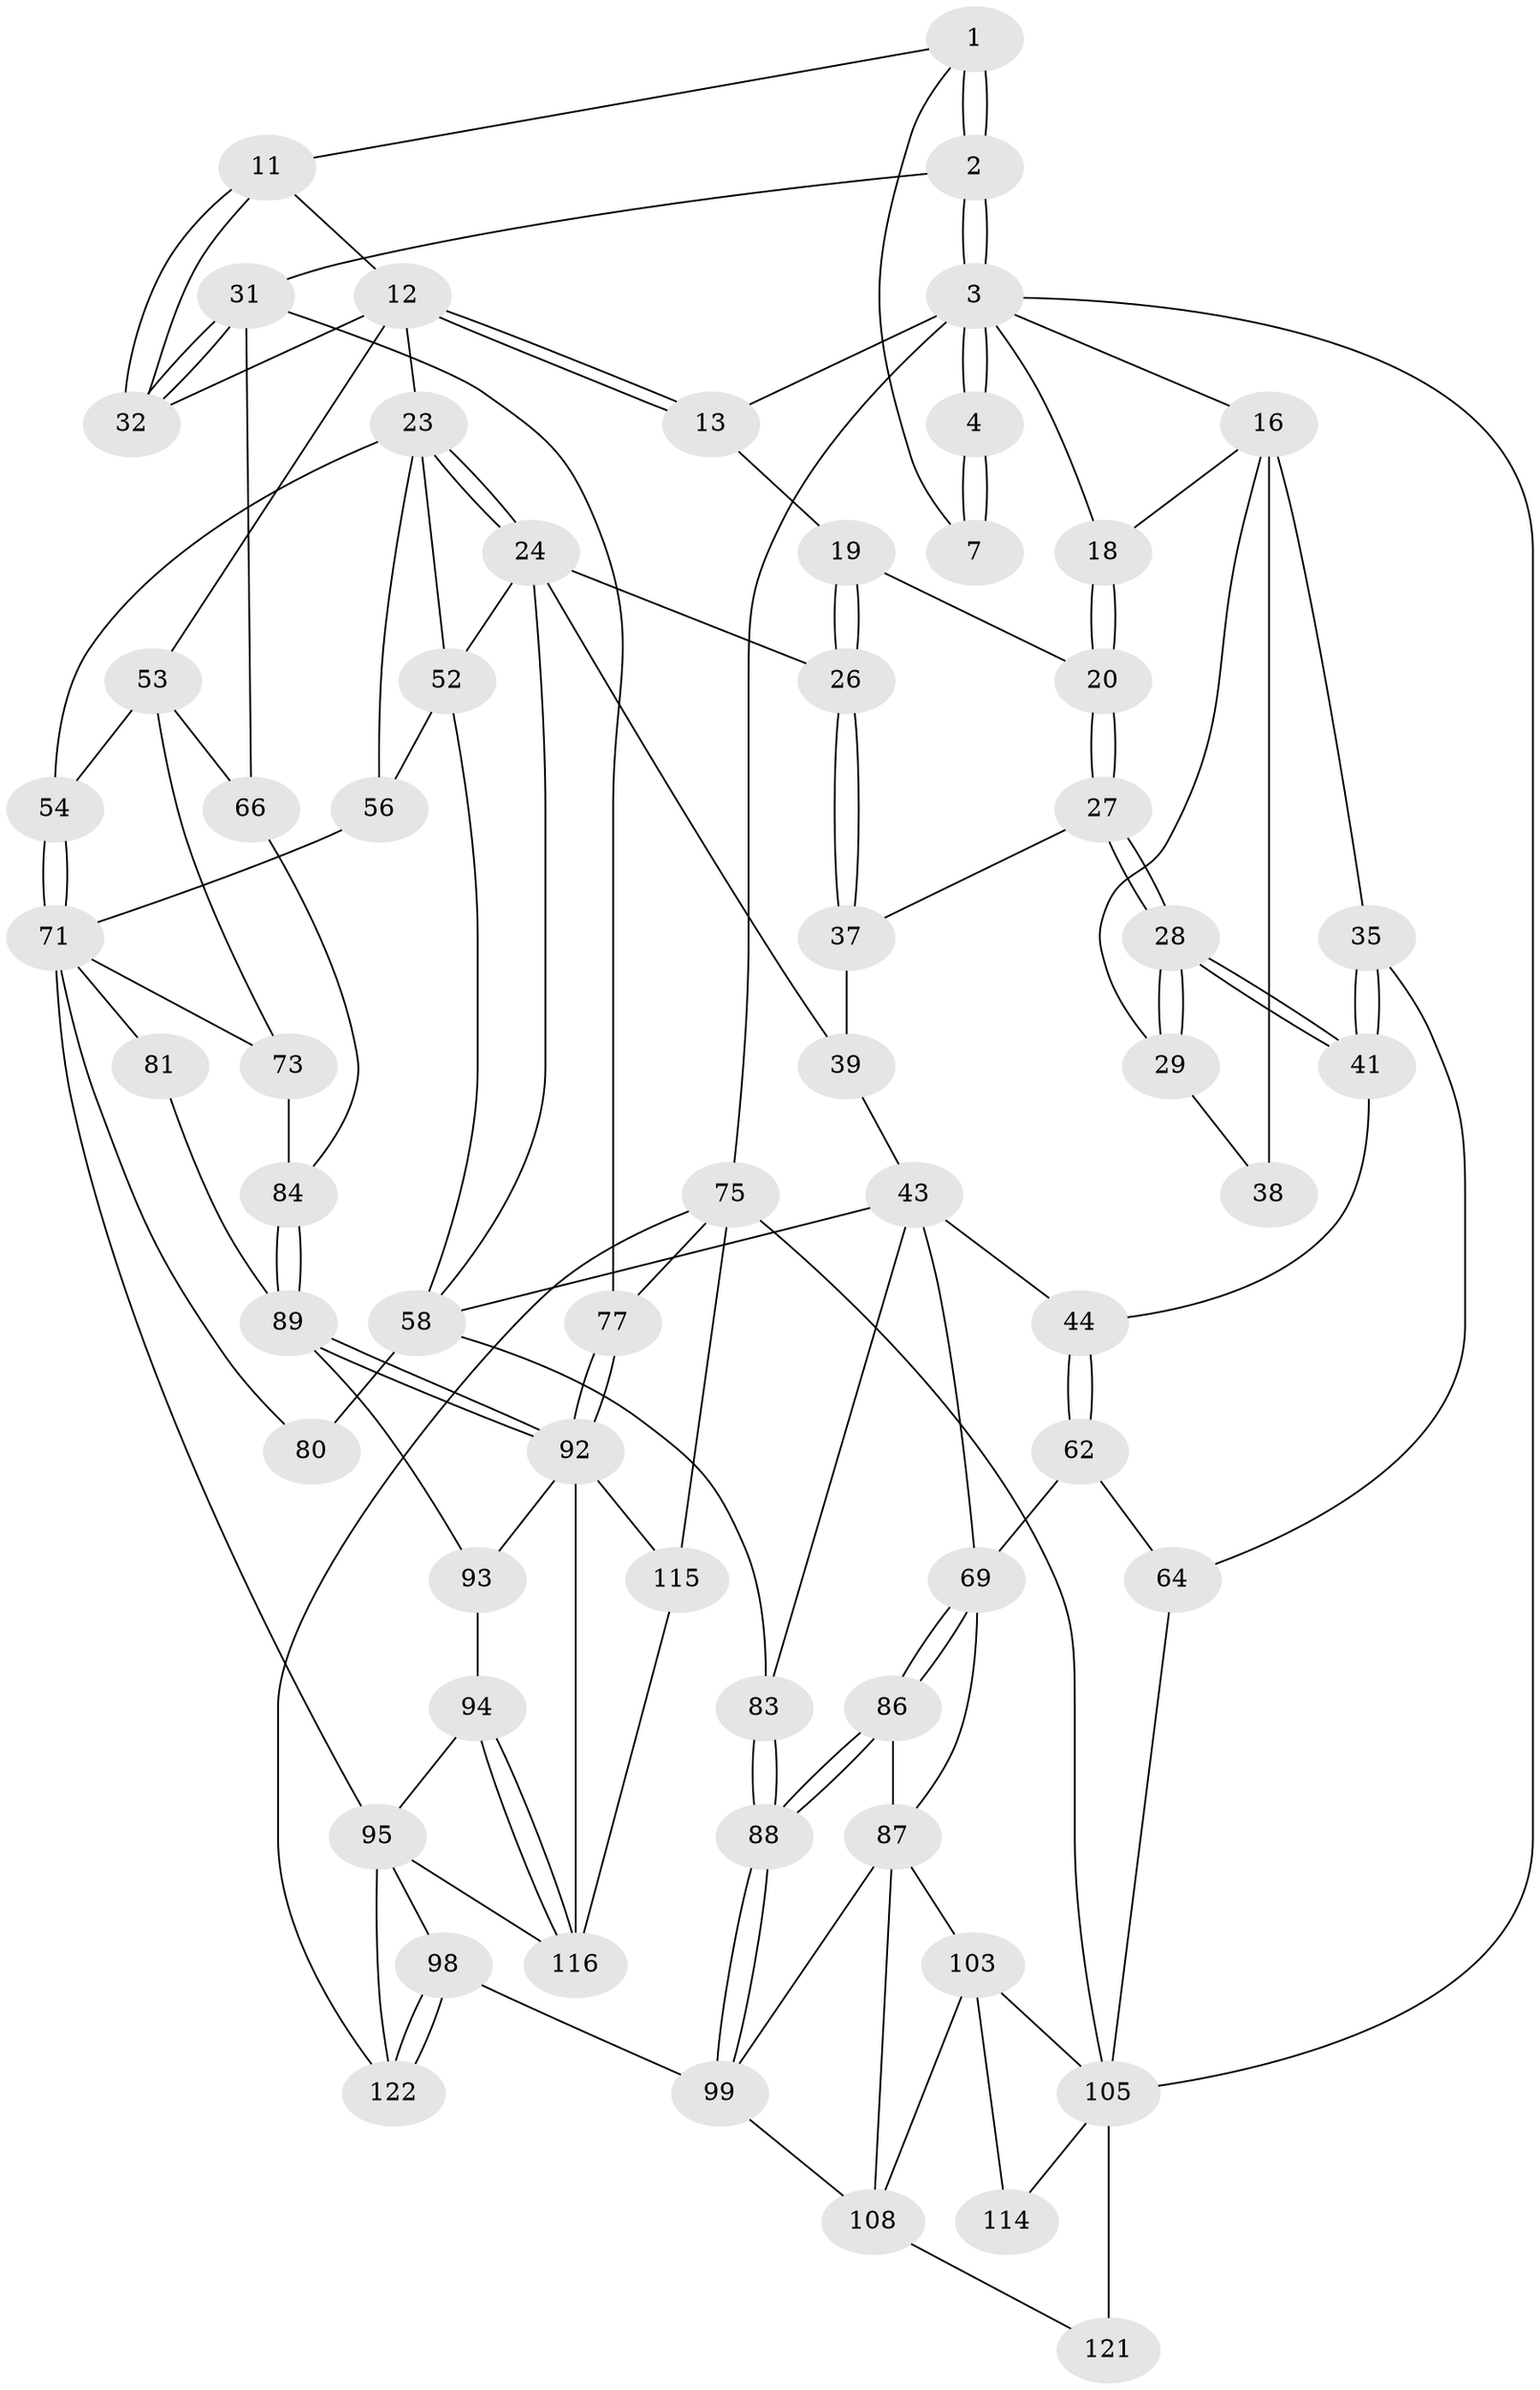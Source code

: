 // original degree distribution, {3: 0.016129032258064516, 5: 0.46774193548387094, 6: 0.25, 4: 0.2661290322580645}
// Generated by graph-tools (version 1.1) at 2025/28/03/15/25 16:28:02]
// undirected, 62 vertices, 136 edges
graph export_dot {
graph [start="1"]
  node [color=gray90,style=filled];
  1 [pos="+0.9317901089940693+0.05722772024951578",super="+5"];
  2 [pos="+1+0.22372905160582823",super="+21"];
  3 [pos="+1+0",super="+8"];
  4 [pos="+0.9092630017752692+0"];
  7 [pos="+0.7092613016499657+0"];
  11 [pos="+0.7369346186256585+0.1581020605422501"];
  12 [pos="+0.5874712041938067+0.23173251222018626",super="+22"];
  13 [pos="+0.5336999205737303+0.17761147249592754",super="+14"];
  16 [pos="+0+0.131109038287815",super="+17"];
  18 [pos="+0.18797379665562722+0.06795640615526242"];
  19 [pos="+0.3968989286475576+0.19959527923500606"];
  20 [pos="+0.2048394869652875+0.1180747074727402"];
  23 [pos="+0.5735188492154942+0.27109114229252657",super="+51"];
  24 [pos="+0.4892020717552719+0.302836200328494",super="+25+46"];
  26 [pos="+0.3882628481636627+0.23683518084263086"];
  27 [pos="+0.21570160308205644+0.2231466672784689"];
  28 [pos="+0.17544827592226087+0.2959469037177314"];
  29 [pos="+0.11318250312151422+0.29290469999773433"];
  31 [pos="+1+0.31481408503521163",super="+65"];
  32 [pos="+0.8399751734945117+0.32421530156268785"];
  35 [pos="+0+0.437366011719816",super="+36"];
  37 [pos="+0.32543088383811325+0.28701696568632845"];
  38 [pos="+0.09244813226781923+0.3004681092549248"];
  39 [pos="+0.36126089047754867+0.32630912854129346",super="+40"];
  41 [pos="+0.1809399795498139+0.38031554156878006"];
  43 [pos="+0.30652668655837834+0.43050552503490847",super="+61"];
  44 [pos="+0.20943972776777625+0.41856388796020383"];
  52 [pos="+0.5271928118262085+0.4474597074748481",super="+57"];
  53 [pos="+0.7790532048475003+0.4157509743149418",super="+67"];
  54 [pos="+0.705165207339251+0.45401688071048124"];
  56 [pos="+0.5424099683378166+0.4982953785582645"];
  58 [pos="+0.47919020450059197+0.5072138698151656",super="+59"];
  62 [pos="+0.18956148775834541+0.4592234671838415",super="+63"];
  64 [pos="+0+0.5543509985491956"];
  66 [pos="+1+0.5538961383814195"];
  69 [pos="+0.20980875778834157+0.5905222241630133",super="+70"];
  71 [pos="+0.6780738168764713+0.4907365575108486",super="+72+74"];
  73 [pos="+0.8041353682106313+0.564606016608533"];
  75 [pos="+1+1",super="+123+76"];
  77 [pos="+1+0.9643819232798266"];
  80 [pos="+0.4782340296506076+0.6789746082655107"];
  81 [pos="+0.7313771426006579+0.6572948746701588"];
  83 [pos="+0.3516935316205767+0.7641587477085064"];
  84 [pos="+0.9401273145246684+0.6271431410642679"];
  86 [pos="+0.16536715902233032+0.7013275715073185"];
  87 [pos="+0.06706488596540848+0.7094007415202804",super="+101"];
  88 [pos="+0.32857925358446477+0.831042788155737"];
  89 [pos="+0.8892410998060126+0.6945710497834501",super="+90"];
  92 [pos="+0.9625542159801934+0.7822049022382718",super="+110"];
  93 [pos="+0.7736664506206045+0.7462926299856641"];
  94 [pos="+0.6548278560245594+0.8311083752713865"];
  95 [pos="+0.6155339318679695+0.8243153466878258",super="+117+96"];
  98 [pos="+0.4061313834800939+0.8595716481240311"];
  99 [pos="+0.32858216229146003+0.8315022183871058",super="+100"];
  103 [pos="+0.06510442078738198+0.7992776448984013",super="+104+111"];
  105 [pos="+0+0.8948864958206809",super="+120+106"];
  108 [pos="+0.21351338936875217+0.9032148816823399",super="+109"];
  114 [pos="+0.04652864498516642+0.8816063220838867"];
  115 [pos="+0.9005264492046147+0.9397601052022079"];
  116 [pos="+0.7186425093495865+0.9260983465122279",super="+118"];
  121 [pos="+0.2205355563454286+1"];
  122 [pos="+0.6203752639765294+1"];
  1 -- 2 [weight=2];
  1 -- 2;
  1 -- 11;
  1 -- 7;
  2 -- 3;
  2 -- 3;
  2 -- 31;
  3 -- 4;
  3 -- 4;
  3 -- 75;
  3 -- 16;
  3 -- 18;
  3 -- 13 [weight=2];
  3 -- 105;
  4 -- 7;
  4 -- 7;
  11 -- 12;
  11 -- 32;
  11 -- 32;
  12 -- 13;
  12 -- 13;
  12 -- 32;
  12 -- 53;
  12 -- 23;
  13 -- 19;
  16 -- 35 [weight=2];
  16 -- 18;
  16 -- 38 [weight=2];
  16 -- 29;
  18 -- 20;
  18 -- 20;
  19 -- 20;
  19 -- 26;
  19 -- 26;
  20 -- 27;
  20 -- 27;
  23 -- 24;
  23 -- 24;
  23 -- 56;
  23 -- 52;
  23 -- 54;
  24 -- 26;
  24 -- 39 [weight=3];
  24 -- 58;
  24 -- 52;
  26 -- 37;
  26 -- 37;
  27 -- 28;
  27 -- 28;
  27 -- 37;
  28 -- 29;
  28 -- 29;
  28 -- 41;
  28 -- 41;
  29 -- 38;
  31 -- 32;
  31 -- 32;
  31 -- 66;
  31 -- 77;
  35 -- 41;
  35 -- 41;
  35 -- 64;
  37 -- 39;
  39 -- 43;
  41 -- 44;
  43 -- 44;
  43 -- 83;
  43 -- 69;
  43 -- 58;
  44 -- 62;
  44 -- 62;
  52 -- 56;
  52 -- 58;
  53 -- 54;
  53 -- 73;
  53 -- 66;
  54 -- 71;
  54 -- 71;
  56 -- 71;
  58 -- 80 [weight=2];
  58 -- 83;
  62 -- 64;
  62 -- 69 [weight=2];
  64 -- 105;
  66 -- 84;
  69 -- 86;
  69 -- 86;
  69 -- 87;
  71 -- 80;
  71 -- 81 [weight=2];
  71 -- 95;
  71 -- 73;
  73 -- 84;
  75 -- 122;
  75 -- 115;
  75 -- 77;
  75 -- 105 [weight=2];
  77 -- 92;
  77 -- 92;
  81 -- 89;
  83 -- 88;
  83 -- 88;
  84 -- 89;
  84 -- 89;
  86 -- 87;
  86 -- 88;
  86 -- 88;
  87 -- 99;
  87 -- 108;
  87 -- 103;
  88 -- 99;
  88 -- 99;
  89 -- 92 [weight=2];
  89 -- 92;
  89 -- 93;
  92 -- 115;
  92 -- 116;
  92 -- 93;
  93 -- 94;
  94 -- 95;
  94 -- 116;
  94 -- 116;
  95 -- 122;
  95 -- 116;
  95 -- 98;
  98 -- 99;
  98 -- 122;
  98 -- 122;
  99 -- 108;
  103 -- 105;
  103 -- 114 [weight=2];
  103 -- 108;
  105 -- 114;
  105 -- 121 [weight=2];
  108 -- 121;
  115 -- 116;
}
